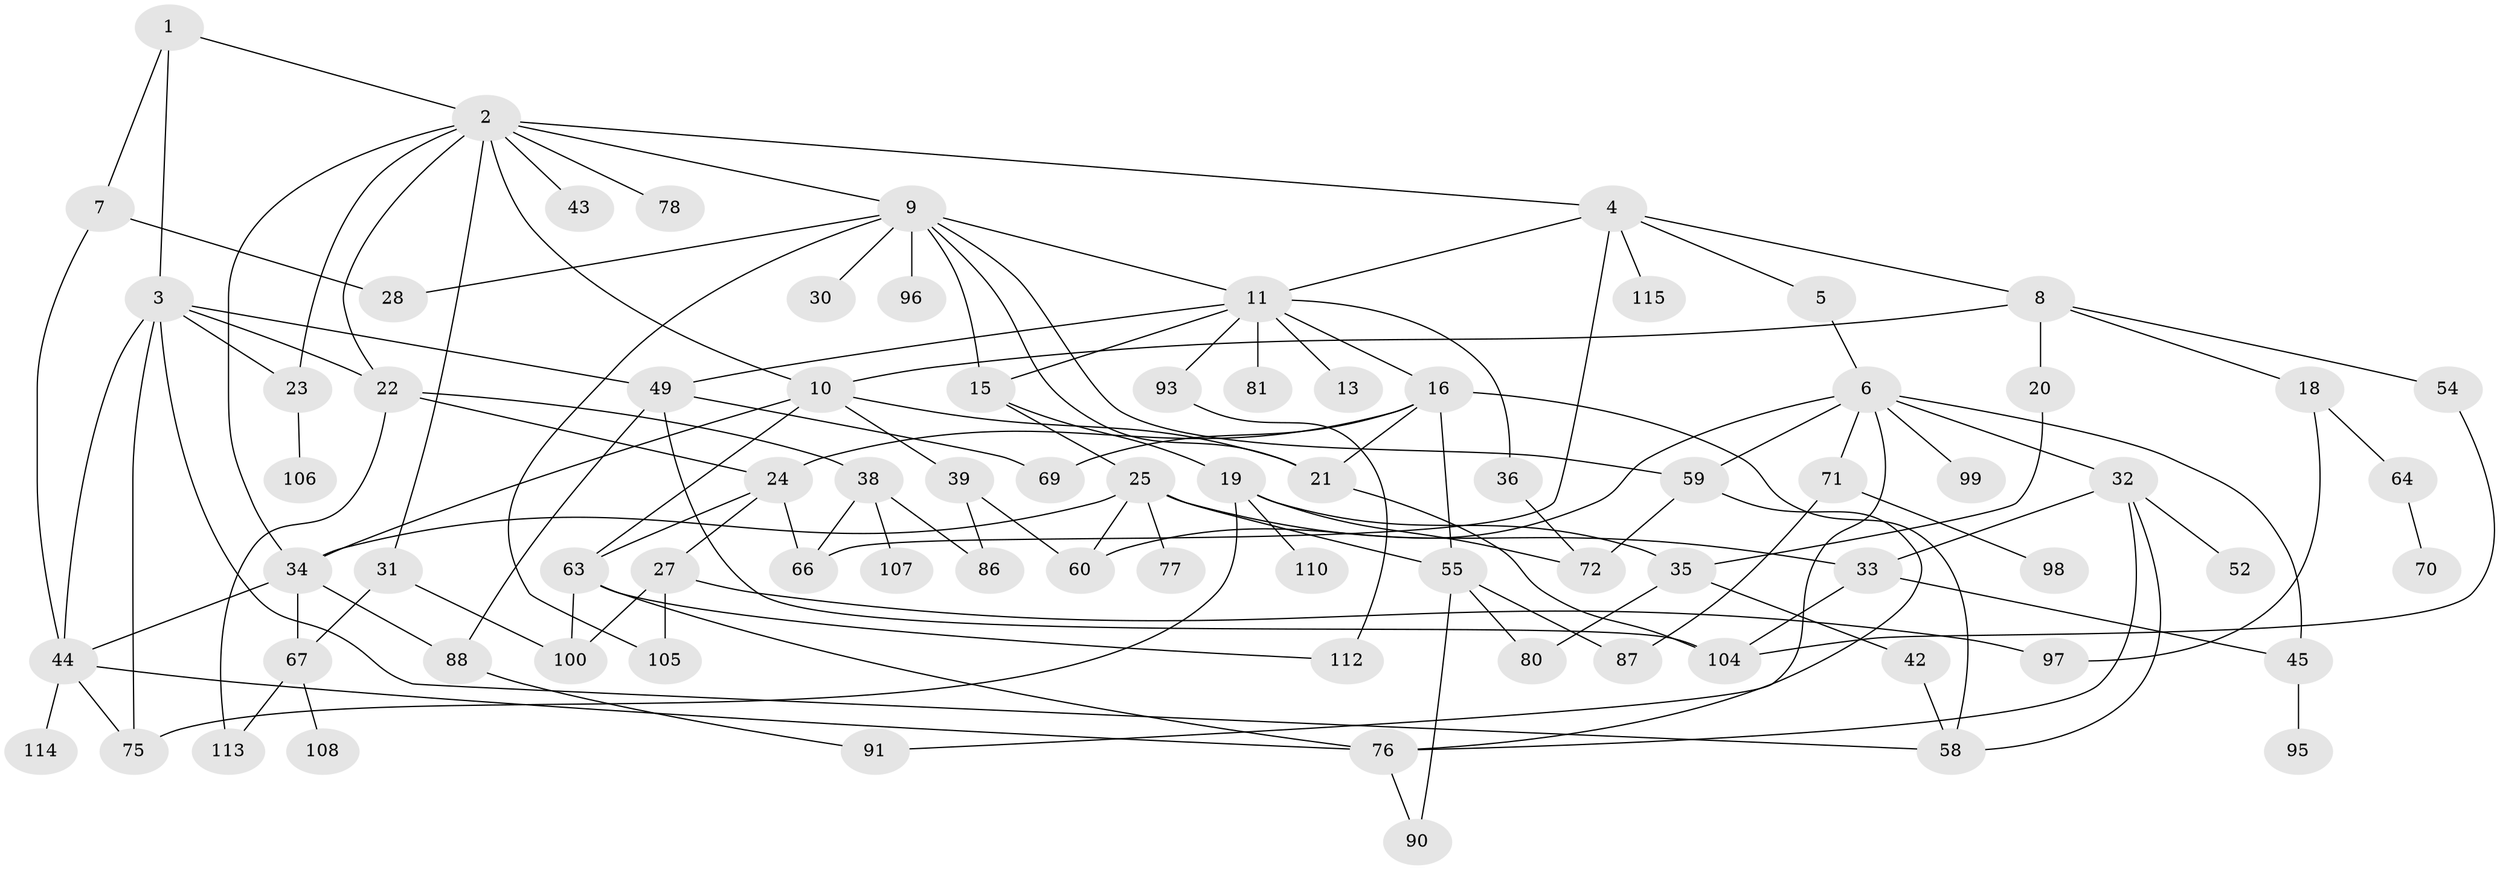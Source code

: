 // original degree distribution, {3: 0.26956521739130435, 9: 0.008695652173913044, 6: 0.05217391304347826, 2: 0.2608695652173913, 7: 0.008695652173913044, 8: 0.008695652173913044, 5: 0.0782608695652174, 1: 0.20869565217391303, 4: 0.10434782608695652}
// Generated by graph-tools (version 1.1) at 2025/10/02/27/25 16:10:55]
// undirected, 80 vertices, 130 edges
graph export_dot {
graph [start="1"]
  node [color=gray90,style=filled];
  1;
  2 [super="+17"];
  3 [super="+37"];
  4;
  5;
  6 [super="+48"];
  7 [super="+51"];
  8 [super="+14"];
  9 [super="+65"];
  10 [super="+12"];
  11 [super="+26"];
  13;
  15;
  16 [super="+89"];
  18 [super="+50"];
  19 [super="+92"];
  20;
  21 [super="+46"];
  22 [super="+85"];
  23 [super="+56"];
  24 [super="+40"];
  25 [super="+29"];
  27 [super="+57"];
  28;
  30 [super="+41"];
  31 [super="+103"];
  32;
  33 [super="+74"];
  34 [super="+47"];
  35 [super="+79"];
  36;
  38 [super="+53"];
  39;
  42 [super="+101"];
  43;
  44 [super="+111"];
  45;
  49 [super="+61"];
  52;
  54;
  55 [super="+68"];
  58 [super="+83"];
  59;
  60 [super="+62"];
  63 [super="+82"];
  64;
  66;
  67 [super="+73"];
  69;
  70;
  71 [super="+84"];
  72;
  75;
  76 [super="+94"];
  77;
  78;
  80;
  81;
  86;
  87;
  88;
  90;
  91 [super="+109"];
  93;
  95;
  96;
  97;
  98;
  99;
  100 [super="+102"];
  104;
  105;
  106;
  107;
  108;
  110;
  112;
  113;
  114;
  115;
  1 -- 2;
  1 -- 3;
  1 -- 7;
  2 -- 4;
  2 -- 9;
  2 -- 10;
  2 -- 23;
  2 -- 43;
  2 -- 78;
  2 -- 22;
  2 -- 34;
  2 -- 31;
  3 -- 22;
  3 -- 44;
  3 -- 58;
  3 -- 23;
  3 -- 49;
  3 -- 75;
  4 -- 5;
  4 -- 8;
  4 -- 115;
  4 -- 66;
  4 -- 11;
  5 -- 6;
  6 -- 32;
  6 -- 59;
  6 -- 99;
  6 -- 60;
  6 -- 45;
  6 -- 91;
  6 -- 71;
  7 -- 28;
  7 -- 44;
  8 -- 18;
  8 -- 20;
  8 -- 54;
  8 -- 10;
  9 -- 11;
  9 -- 15;
  9 -- 28;
  9 -- 30;
  9 -- 59;
  9 -- 105;
  9 -- 96;
  9 -- 21;
  10 -- 39;
  10 -- 63;
  10 -- 34;
  10 -- 21;
  11 -- 13;
  11 -- 16;
  11 -- 36;
  11 -- 81;
  11 -- 49;
  11 -- 93;
  11 -- 15;
  15 -- 19;
  15 -- 25;
  16 -- 21;
  16 -- 24;
  16 -- 58;
  16 -- 69;
  16 -- 55;
  18 -- 64;
  18 -- 97;
  19 -- 35;
  19 -- 110;
  19 -- 72;
  19 -- 75;
  20 -- 35;
  21 -- 104;
  22 -- 38;
  22 -- 113;
  22 -- 24;
  23 -- 106;
  24 -- 27;
  24 -- 66;
  24 -- 63;
  25 -- 33;
  25 -- 55;
  25 -- 60;
  25 -- 34;
  25 -- 77;
  27 -- 105;
  27 -- 100;
  27 -- 97;
  31 -- 67;
  31 -- 100;
  32 -- 52;
  32 -- 76;
  32 -- 58;
  32 -- 33;
  33 -- 45;
  33 -- 104;
  34 -- 88;
  34 -- 67;
  34 -- 44;
  35 -- 42;
  35 -- 80;
  36 -- 72;
  38 -- 86;
  38 -- 66;
  38 -- 107;
  39 -- 86;
  39 -- 60;
  42 -- 58;
  44 -- 114;
  44 -- 76;
  44 -- 75;
  45 -- 95;
  49 -- 69;
  49 -- 88;
  49 -- 104;
  54 -- 104;
  55 -- 87;
  55 -- 80;
  55 -- 90;
  59 -- 72;
  59 -- 76;
  63 -- 76;
  63 -- 100;
  63 -- 112;
  64 -- 70;
  67 -- 108;
  67 -- 113;
  71 -- 98;
  71 -- 87;
  76 -- 90;
  88 -- 91;
  93 -- 112;
}
